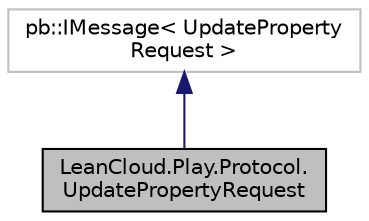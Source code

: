 digraph "LeanCloud.Play.Protocol.UpdatePropertyRequest"
{
  edge [fontname="Helvetica",fontsize="10",labelfontname="Helvetica",labelfontsize="10"];
  node [fontname="Helvetica",fontsize="10",shape=record];
  Node1 [label="LeanCloud.Play.Protocol.\lUpdatePropertyRequest",height=0.2,width=0.4,color="black", fillcolor="grey75", style="filled", fontcolor="black"];
  Node2 -> Node1 [dir="back",color="midnightblue",fontsize="10",style="solid",fontname="Helvetica"];
  Node2 [label="pb::IMessage\< UpdateProperty\lRequest \>",height=0.2,width=0.4,color="grey75", fillcolor="white", style="filled"];
}
